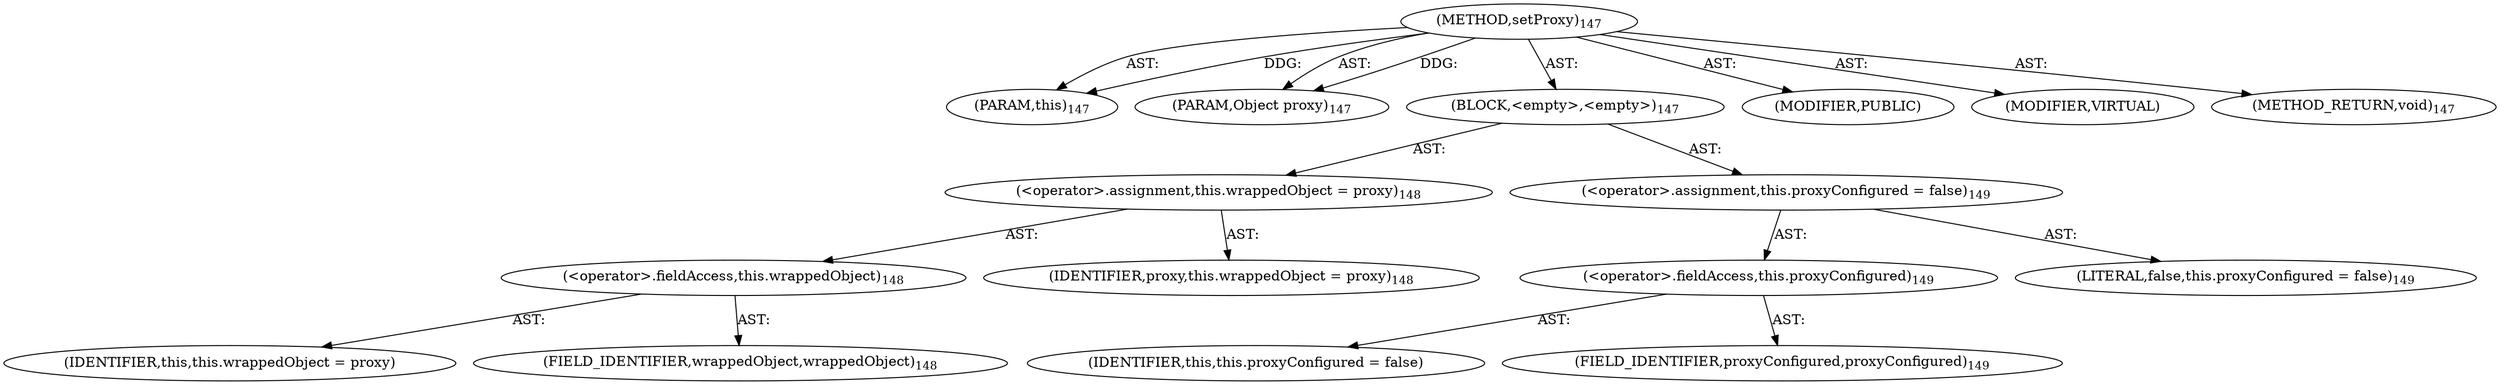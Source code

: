 digraph "setProxy" {  
"111669149697" [label = <(METHOD,setProxy)<SUB>147</SUB>> ]
"115964117003" [label = <(PARAM,this)<SUB>147</SUB>> ]
"115964117004" [label = <(PARAM,Object proxy)<SUB>147</SUB>> ]
"25769803778" [label = <(BLOCK,&lt;empty&gt;,&lt;empty&gt;)<SUB>147</SUB>> ]
"30064771096" [label = <(&lt;operator&gt;.assignment,this.wrappedObject = proxy)<SUB>148</SUB>> ]
"30064771097" [label = <(&lt;operator&gt;.fieldAccess,this.wrappedObject)<SUB>148</SUB>> ]
"68719476761" [label = <(IDENTIFIER,this,this.wrappedObject = proxy)> ]
"55834574858" [label = <(FIELD_IDENTIFIER,wrappedObject,wrappedObject)<SUB>148</SUB>> ]
"68719476762" [label = <(IDENTIFIER,proxy,this.wrappedObject = proxy)<SUB>148</SUB>> ]
"30064771098" [label = <(&lt;operator&gt;.assignment,this.proxyConfigured = false)<SUB>149</SUB>> ]
"30064771099" [label = <(&lt;operator&gt;.fieldAccess,this.proxyConfigured)<SUB>149</SUB>> ]
"68719476763" [label = <(IDENTIFIER,this,this.proxyConfigured = false)> ]
"55834574859" [label = <(FIELD_IDENTIFIER,proxyConfigured,proxyConfigured)<SUB>149</SUB>> ]
"90194313225" [label = <(LITERAL,false,this.proxyConfigured = false)<SUB>149</SUB>> ]
"133143986190" [label = <(MODIFIER,PUBLIC)> ]
"133143986191" [label = <(MODIFIER,VIRTUAL)> ]
"128849018881" [label = <(METHOD_RETURN,void)<SUB>147</SUB>> ]
  "111669149697" -> "115964117003"  [ label = "AST: "] 
  "111669149697" -> "115964117004"  [ label = "AST: "] 
  "111669149697" -> "25769803778"  [ label = "AST: "] 
  "111669149697" -> "133143986190"  [ label = "AST: "] 
  "111669149697" -> "133143986191"  [ label = "AST: "] 
  "111669149697" -> "128849018881"  [ label = "AST: "] 
  "25769803778" -> "30064771096"  [ label = "AST: "] 
  "25769803778" -> "30064771098"  [ label = "AST: "] 
  "30064771096" -> "30064771097"  [ label = "AST: "] 
  "30064771096" -> "68719476762"  [ label = "AST: "] 
  "30064771097" -> "68719476761"  [ label = "AST: "] 
  "30064771097" -> "55834574858"  [ label = "AST: "] 
  "30064771098" -> "30064771099"  [ label = "AST: "] 
  "30064771098" -> "90194313225"  [ label = "AST: "] 
  "30064771099" -> "68719476763"  [ label = "AST: "] 
  "30064771099" -> "55834574859"  [ label = "AST: "] 
  "111669149697" -> "115964117003"  [ label = "DDG: "] 
  "111669149697" -> "115964117004"  [ label = "DDG: "] 
}
